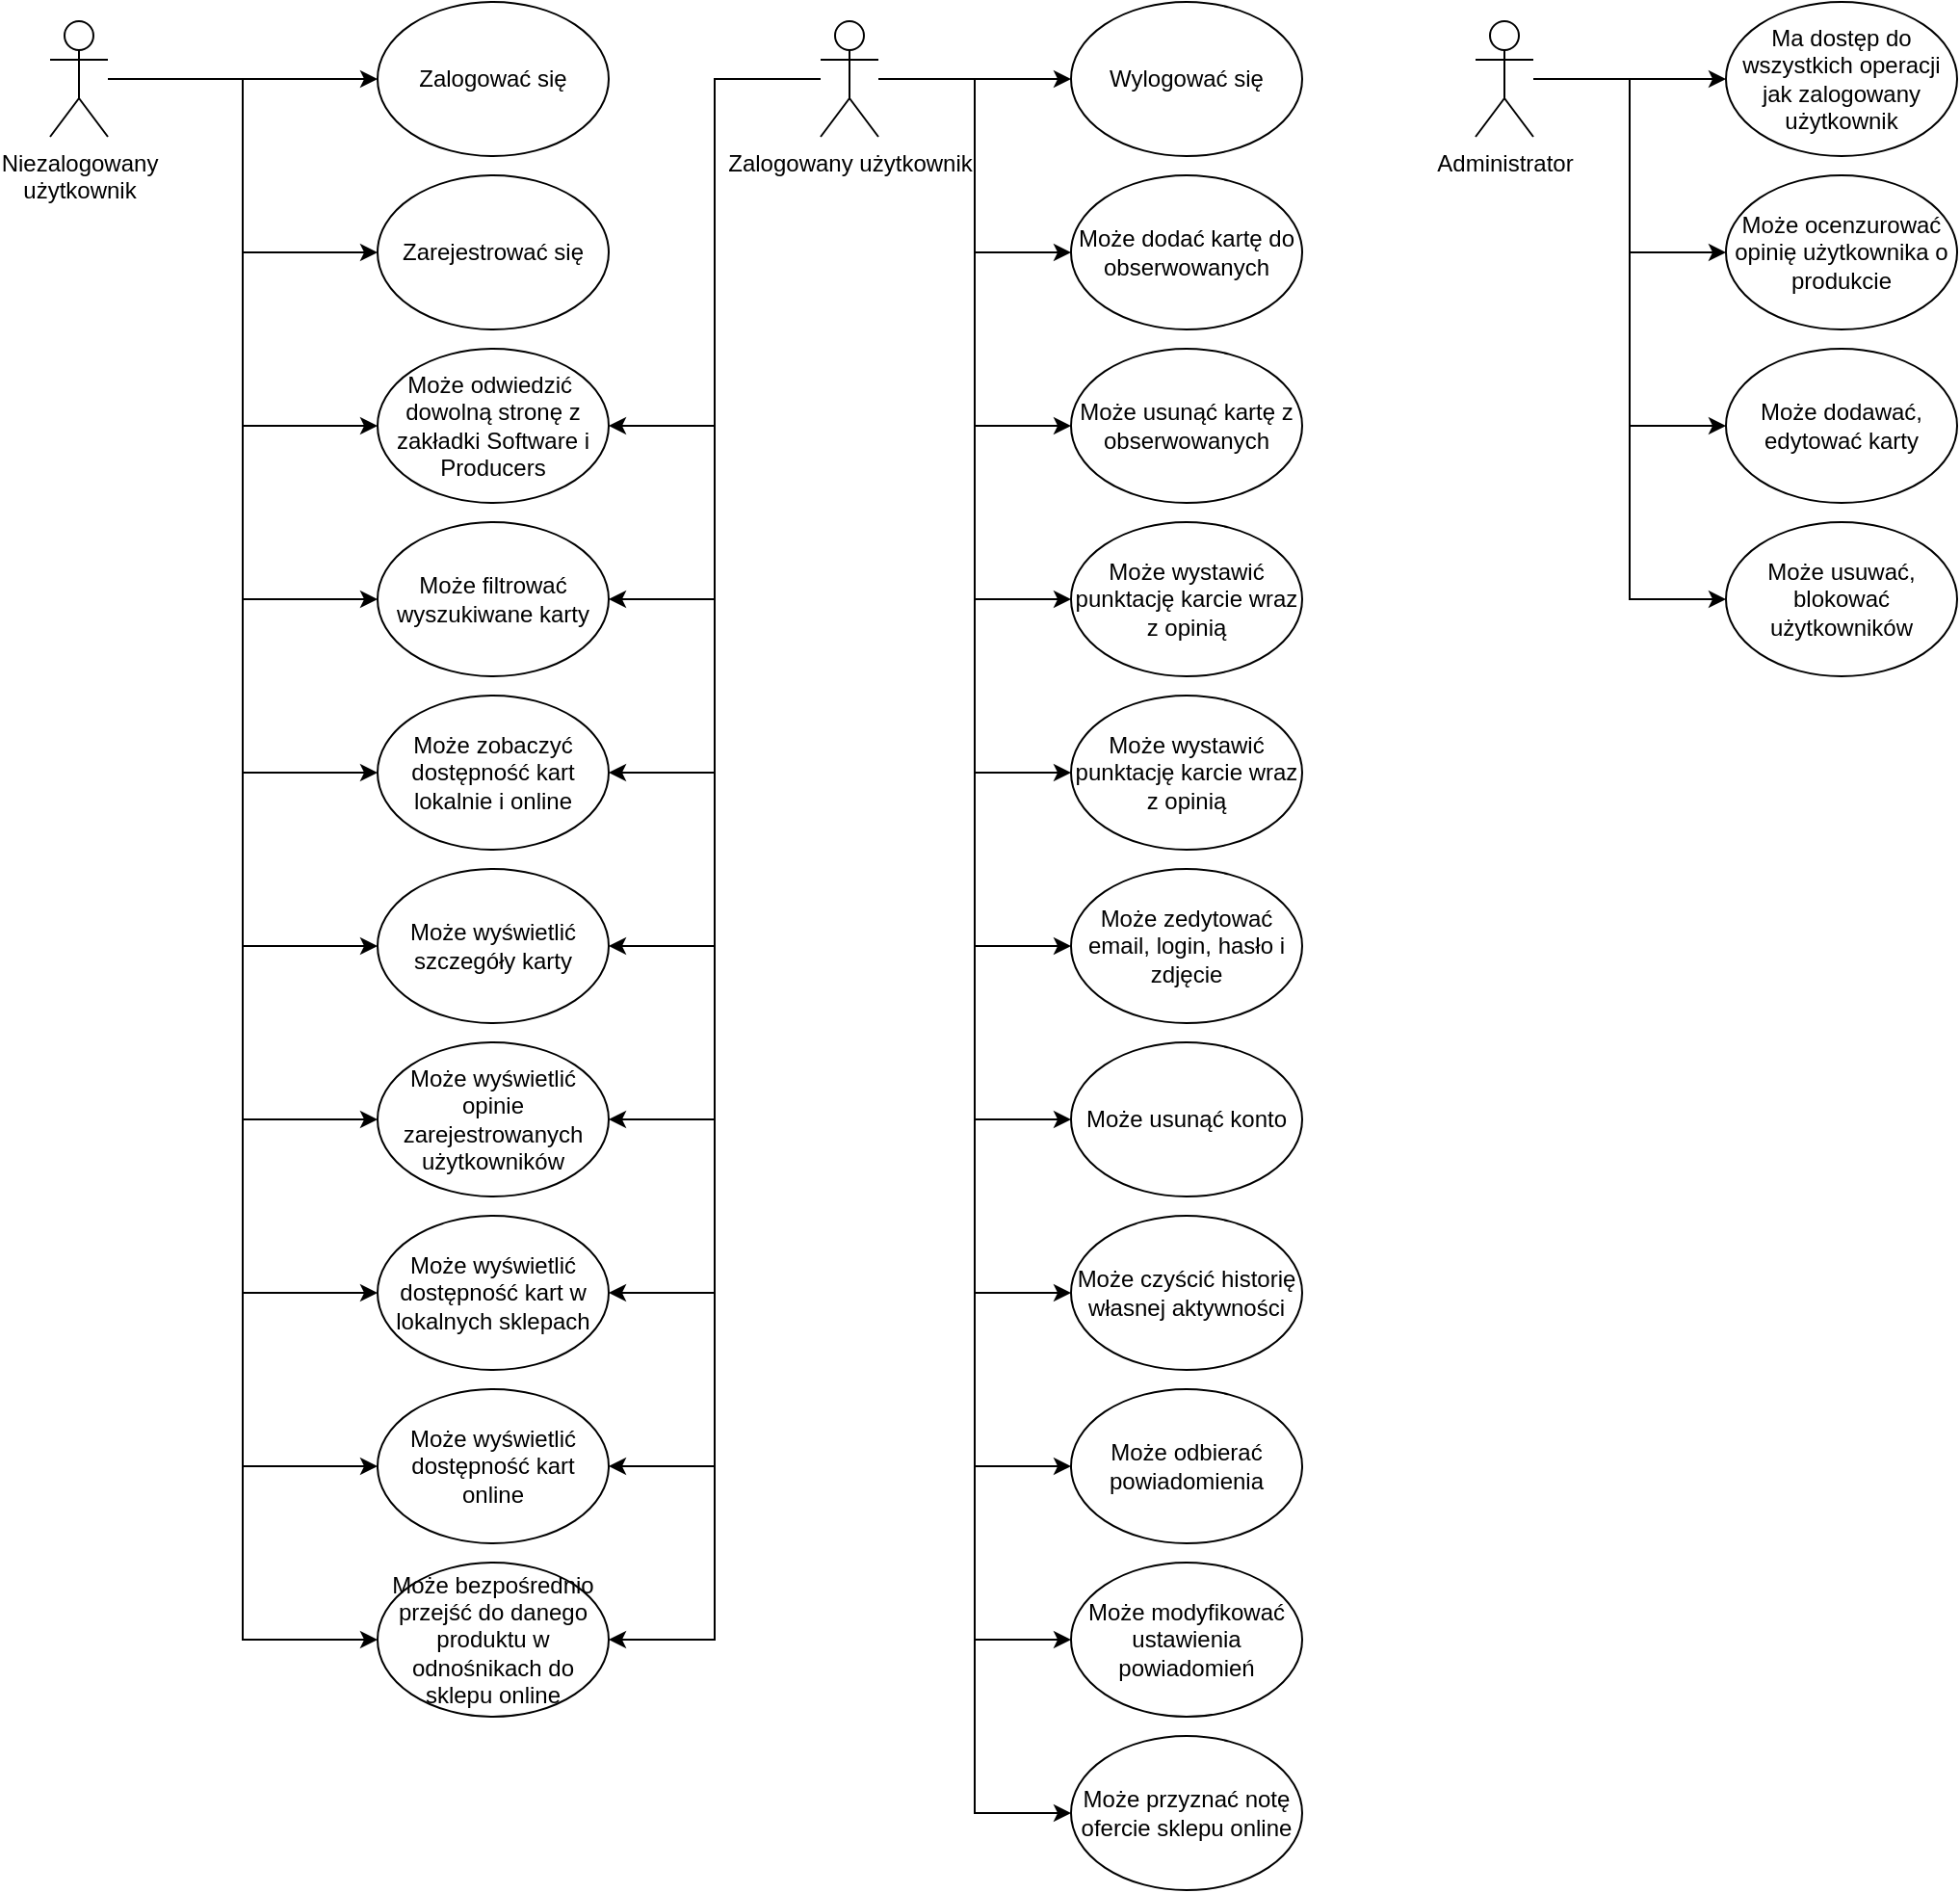 <mxfile version="17.1.2" type="github">
  <diagram id="Cd6BhcrolfEhPZ65JzqN" name="Page-1">
    <mxGraphModel dx="1783" dy="967" grid="1" gridSize="10" guides="1" tooltips="1" connect="1" arrows="1" fold="1" page="1" pageScale="1" pageWidth="827" pageHeight="1169" math="0" shadow="0">
      <root>
        <mxCell id="0" />
        <mxCell id="1" parent="0" />
        <mxCell id="fwplVJWOsPXJhr-Jf8AC-3" style="edgeStyle=orthogonalEdgeStyle;rounded=0;orthogonalLoop=1;jettySize=auto;html=1;entryX=0;entryY=0.5;entryDx=0;entryDy=0;" edge="1" parent="1" source="fwplVJWOsPXJhr-Jf8AC-1" target="fwplVJWOsPXJhr-Jf8AC-2">
          <mxGeometry relative="1" as="geometry" />
        </mxCell>
        <mxCell id="fwplVJWOsPXJhr-Jf8AC-5" style="edgeStyle=orthogonalEdgeStyle;rounded=0;orthogonalLoop=1;jettySize=auto;html=1;entryX=0;entryY=0.5;entryDx=0;entryDy=0;" edge="1" parent="1" source="fwplVJWOsPXJhr-Jf8AC-1" target="fwplVJWOsPXJhr-Jf8AC-4">
          <mxGeometry relative="1" as="geometry" />
        </mxCell>
        <mxCell id="fwplVJWOsPXJhr-Jf8AC-7" style="edgeStyle=orthogonalEdgeStyle;rounded=0;orthogonalLoop=1;jettySize=auto;html=1;entryX=0;entryY=0.5;entryDx=0;entryDy=0;" edge="1" parent="1" source="fwplVJWOsPXJhr-Jf8AC-1" target="fwplVJWOsPXJhr-Jf8AC-6">
          <mxGeometry relative="1" as="geometry" />
        </mxCell>
        <mxCell id="fwplVJWOsPXJhr-Jf8AC-9" style="edgeStyle=orthogonalEdgeStyle;rounded=0;orthogonalLoop=1;jettySize=auto;html=1;entryX=0;entryY=0.5;entryDx=0;entryDy=0;" edge="1" parent="1" source="fwplVJWOsPXJhr-Jf8AC-1" target="fwplVJWOsPXJhr-Jf8AC-8">
          <mxGeometry relative="1" as="geometry" />
        </mxCell>
        <mxCell id="fwplVJWOsPXJhr-Jf8AC-11" style="edgeStyle=orthogonalEdgeStyle;rounded=0;orthogonalLoop=1;jettySize=auto;html=1;entryX=0;entryY=0.5;entryDx=0;entryDy=0;" edge="1" parent="1" source="fwplVJWOsPXJhr-Jf8AC-1" target="fwplVJWOsPXJhr-Jf8AC-10">
          <mxGeometry relative="1" as="geometry" />
        </mxCell>
        <mxCell id="fwplVJWOsPXJhr-Jf8AC-13" style="edgeStyle=orthogonalEdgeStyle;rounded=0;orthogonalLoop=1;jettySize=auto;html=1;entryX=0;entryY=0.5;entryDx=0;entryDy=0;" edge="1" parent="1" source="fwplVJWOsPXJhr-Jf8AC-1" target="fwplVJWOsPXJhr-Jf8AC-12">
          <mxGeometry relative="1" as="geometry" />
        </mxCell>
        <mxCell id="fwplVJWOsPXJhr-Jf8AC-17" style="edgeStyle=orthogonalEdgeStyle;rounded=0;orthogonalLoop=1;jettySize=auto;html=1;entryX=0;entryY=0.5;entryDx=0;entryDy=0;" edge="1" parent="1" source="fwplVJWOsPXJhr-Jf8AC-1" target="fwplVJWOsPXJhr-Jf8AC-14">
          <mxGeometry relative="1" as="geometry" />
        </mxCell>
        <mxCell id="fwplVJWOsPXJhr-Jf8AC-18" style="edgeStyle=orthogonalEdgeStyle;rounded=0;orthogonalLoop=1;jettySize=auto;html=1;entryX=0;entryY=0.5;entryDx=0;entryDy=0;" edge="1" parent="1" source="fwplVJWOsPXJhr-Jf8AC-1" target="fwplVJWOsPXJhr-Jf8AC-15">
          <mxGeometry relative="1" as="geometry" />
        </mxCell>
        <mxCell id="fwplVJWOsPXJhr-Jf8AC-19" style="edgeStyle=orthogonalEdgeStyle;rounded=0;orthogonalLoop=1;jettySize=auto;html=1;entryX=0;entryY=0.5;entryDx=0;entryDy=0;" edge="1" parent="1" source="fwplVJWOsPXJhr-Jf8AC-1" target="fwplVJWOsPXJhr-Jf8AC-16">
          <mxGeometry relative="1" as="geometry" />
        </mxCell>
        <mxCell id="fwplVJWOsPXJhr-Jf8AC-39" style="edgeStyle=orthogonalEdgeStyle;rounded=0;orthogonalLoop=1;jettySize=auto;html=1;entryX=0;entryY=0.5;entryDx=0;entryDy=0;" edge="1" parent="1" source="fwplVJWOsPXJhr-Jf8AC-1" target="fwplVJWOsPXJhr-Jf8AC-38">
          <mxGeometry relative="1" as="geometry" />
        </mxCell>
        <mxCell id="fwplVJWOsPXJhr-Jf8AC-1" value="Niezalogowany&lt;br&gt;użytkownik&lt;br&gt;" style="shape=umlActor;verticalLabelPosition=bottom;verticalAlign=top;html=1;outlineConnect=0;" vertex="1" parent="1">
          <mxGeometry x="50" y="30" width="30" height="60" as="geometry" />
        </mxCell>
        <mxCell id="fwplVJWOsPXJhr-Jf8AC-2" value="Zalogować się" style="ellipse;whiteSpace=wrap;html=1;" vertex="1" parent="1">
          <mxGeometry x="220" y="20" width="120" height="80" as="geometry" />
        </mxCell>
        <mxCell id="fwplVJWOsPXJhr-Jf8AC-4" value="Zarejestrować się" style="ellipse;whiteSpace=wrap;html=1;" vertex="1" parent="1">
          <mxGeometry x="220" y="110" width="120" height="80" as="geometry" />
        </mxCell>
        <mxCell id="fwplVJWOsPXJhr-Jf8AC-6" value="Może odwiedzić&amp;nbsp;&lt;br&gt;dowolną stronę z zakładki Software i Producers" style="ellipse;whiteSpace=wrap;html=1;" vertex="1" parent="1">
          <mxGeometry x="220" y="200" width="120" height="80" as="geometry" />
        </mxCell>
        <mxCell id="fwplVJWOsPXJhr-Jf8AC-8" value="Może filtrować wyszukiwane karty" style="ellipse;whiteSpace=wrap;html=1;" vertex="1" parent="1">
          <mxGeometry x="220" y="290" width="120" height="80" as="geometry" />
        </mxCell>
        <mxCell id="fwplVJWOsPXJhr-Jf8AC-10" value="Może zobaczyć dostępność kart lokalnie i online" style="ellipse;whiteSpace=wrap;html=1;" vertex="1" parent="1">
          <mxGeometry x="220" y="380" width="120" height="80" as="geometry" />
        </mxCell>
        <mxCell id="fwplVJWOsPXJhr-Jf8AC-12" value="Może wyświetlić szczegóły karty" style="ellipse;whiteSpace=wrap;html=1;" vertex="1" parent="1">
          <mxGeometry x="220" y="470" width="120" height="80" as="geometry" />
        </mxCell>
        <mxCell id="fwplVJWOsPXJhr-Jf8AC-14" value="Może wyświetlić opinie zarejestrowanych użytkowników" style="ellipse;whiteSpace=wrap;html=1;" vertex="1" parent="1">
          <mxGeometry x="220" y="560" width="120" height="80" as="geometry" />
        </mxCell>
        <mxCell id="fwplVJWOsPXJhr-Jf8AC-15" value="Może wyświetlić dostępność kart w lokalnych sklepach" style="ellipse;whiteSpace=wrap;html=1;" vertex="1" parent="1">
          <mxGeometry x="220" y="650" width="120" height="80" as="geometry" />
        </mxCell>
        <mxCell id="fwplVJWOsPXJhr-Jf8AC-16" value="Może wyświetlić dostępność kart online" style="ellipse;whiteSpace=wrap;html=1;" vertex="1" parent="1">
          <mxGeometry x="220" y="740" width="120" height="80" as="geometry" />
        </mxCell>
        <mxCell id="fwplVJWOsPXJhr-Jf8AC-22" style="edgeStyle=orthogonalEdgeStyle;rounded=0;orthogonalLoop=1;jettySize=auto;html=1;entryX=1;entryY=0.5;entryDx=0;entryDy=0;" edge="1" parent="1" source="fwplVJWOsPXJhr-Jf8AC-20" target="fwplVJWOsPXJhr-Jf8AC-6">
          <mxGeometry relative="1" as="geometry" />
        </mxCell>
        <mxCell id="fwplVJWOsPXJhr-Jf8AC-23" style="edgeStyle=orthogonalEdgeStyle;rounded=0;orthogonalLoop=1;jettySize=auto;html=1;entryX=1;entryY=0.5;entryDx=0;entryDy=0;" edge="1" parent="1" source="fwplVJWOsPXJhr-Jf8AC-20" target="fwplVJWOsPXJhr-Jf8AC-8">
          <mxGeometry relative="1" as="geometry" />
        </mxCell>
        <mxCell id="fwplVJWOsPXJhr-Jf8AC-24" style="edgeStyle=orthogonalEdgeStyle;rounded=0;orthogonalLoop=1;jettySize=auto;html=1;entryX=1;entryY=0.5;entryDx=0;entryDy=0;" edge="1" parent="1" source="fwplVJWOsPXJhr-Jf8AC-20" target="fwplVJWOsPXJhr-Jf8AC-10">
          <mxGeometry relative="1" as="geometry" />
        </mxCell>
        <mxCell id="fwplVJWOsPXJhr-Jf8AC-25" style="edgeStyle=orthogonalEdgeStyle;rounded=0;orthogonalLoop=1;jettySize=auto;html=1;entryX=1;entryY=0.5;entryDx=0;entryDy=0;" edge="1" parent="1" source="fwplVJWOsPXJhr-Jf8AC-20" target="fwplVJWOsPXJhr-Jf8AC-12">
          <mxGeometry relative="1" as="geometry" />
        </mxCell>
        <mxCell id="fwplVJWOsPXJhr-Jf8AC-26" style="edgeStyle=orthogonalEdgeStyle;rounded=0;orthogonalLoop=1;jettySize=auto;html=1;entryX=1;entryY=0.5;entryDx=0;entryDy=0;" edge="1" parent="1" source="fwplVJWOsPXJhr-Jf8AC-20" target="fwplVJWOsPXJhr-Jf8AC-14">
          <mxGeometry relative="1" as="geometry" />
        </mxCell>
        <mxCell id="fwplVJWOsPXJhr-Jf8AC-27" style="edgeStyle=orthogonalEdgeStyle;rounded=0;orthogonalLoop=1;jettySize=auto;html=1;entryX=1;entryY=0.5;entryDx=0;entryDy=0;" edge="1" parent="1" source="fwplVJWOsPXJhr-Jf8AC-20" target="fwplVJWOsPXJhr-Jf8AC-15">
          <mxGeometry relative="1" as="geometry" />
        </mxCell>
        <mxCell id="fwplVJWOsPXJhr-Jf8AC-28" style="edgeStyle=orthogonalEdgeStyle;rounded=0;orthogonalLoop=1;jettySize=auto;html=1;entryX=1;entryY=0.5;entryDx=0;entryDy=0;" edge="1" parent="1" source="fwplVJWOsPXJhr-Jf8AC-20" target="fwplVJWOsPXJhr-Jf8AC-16">
          <mxGeometry relative="1" as="geometry" />
        </mxCell>
        <mxCell id="fwplVJWOsPXJhr-Jf8AC-30" style="edgeStyle=orthogonalEdgeStyle;rounded=0;orthogonalLoop=1;jettySize=auto;html=1;entryX=0;entryY=0.5;entryDx=0;entryDy=0;" edge="1" parent="1" source="fwplVJWOsPXJhr-Jf8AC-20" target="fwplVJWOsPXJhr-Jf8AC-29">
          <mxGeometry relative="1" as="geometry" />
        </mxCell>
        <mxCell id="fwplVJWOsPXJhr-Jf8AC-33" style="edgeStyle=orthogonalEdgeStyle;rounded=0;orthogonalLoop=1;jettySize=auto;html=1;entryX=0;entryY=0.5;entryDx=0;entryDy=0;" edge="1" parent="1" source="fwplVJWOsPXJhr-Jf8AC-20" target="fwplVJWOsPXJhr-Jf8AC-31">
          <mxGeometry relative="1" as="geometry" />
        </mxCell>
        <mxCell id="fwplVJWOsPXJhr-Jf8AC-34" style="edgeStyle=orthogonalEdgeStyle;rounded=0;orthogonalLoop=1;jettySize=auto;html=1;entryX=0;entryY=0.5;entryDx=0;entryDy=0;" edge="1" parent="1" source="fwplVJWOsPXJhr-Jf8AC-20" target="fwplVJWOsPXJhr-Jf8AC-32">
          <mxGeometry relative="1" as="geometry" />
        </mxCell>
        <mxCell id="fwplVJWOsPXJhr-Jf8AC-36" style="edgeStyle=orthogonalEdgeStyle;rounded=0;orthogonalLoop=1;jettySize=auto;html=1;entryX=0;entryY=0.5;entryDx=0;entryDy=0;" edge="1" parent="1" source="fwplVJWOsPXJhr-Jf8AC-20" target="fwplVJWOsPXJhr-Jf8AC-35">
          <mxGeometry relative="1" as="geometry" />
        </mxCell>
        <mxCell id="fwplVJWOsPXJhr-Jf8AC-40" style="edgeStyle=orthogonalEdgeStyle;rounded=0;orthogonalLoop=1;jettySize=auto;html=1;entryX=1;entryY=0.5;entryDx=0;entryDy=0;" edge="1" parent="1" source="fwplVJWOsPXJhr-Jf8AC-20" target="fwplVJWOsPXJhr-Jf8AC-38">
          <mxGeometry relative="1" as="geometry" />
        </mxCell>
        <mxCell id="fwplVJWOsPXJhr-Jf8AC-41" style="edgeStyle=orthogonalEdgeStyle;rounded=0;orthogonalLoop=1;jettySize=auto;html=1;entryX=0;entryY=0.5;entryDx=0;entryDy=0;" edge="1" parent="1" source="fwplVJWOsPXJhr-Jf8AC-20" target="fwplVJWOsPXJhr-Jf8AC-37">
          <mxGeometry relative="1" as="geometry" />
        </mxCell>
        <mxCell id="fwplVJWOsPXJhr-Jf8AC-43" style="edgeStyle=orthogonalEdgeStyle;rounded=0;orthogonalLoop=1;jettySize=auto;html=1;entryX=0;entryY=0.5;entryDx=0;entryDy=0;" edge="1" parent="1" source="fwplVJWOsPXJhr-Jf8AC-20" target="fwplVJWOsPXJhr-Jf8AC-42">
          <mxGeometry relative="1" as="geometry" />
        </mxCell>
        <mxCell id="fwplVJWOsPXJhr-Jf8AC-46" style="edgeStyle=orthogonalEdgeStyle;rounded=0;orthogonalLoop=1;jettySize=auto;html=1;entryX=0;entryY=0.5;entryDx=0;entryDy=0;" edge="1" parent="1" source="fwplVJWOsPXJhr-Jf8AC-20" target="fwplVJWOsPXJhr-Jf8AC-44">
          <mxGeometry relative="1" as="geometry" />
        </mxCell>
        <mxCell id="fwplVJWOsPXJhr-Jf8AC-47" style="edgeStyle=orthogonalEdgeStyle;rounded=0;orthogonalLoop=1;jettySize=auto;html=1;entryX=0;entryY=0.5;entryDx=0;entryDy=0;" edge="1" parent="1" source="fwplVJWOsPXJhr-Jf8AC-20" target="fwplVJWOsPXJhr-Jf8AC-45">
          <mxGeometry relative="1" as="geometry" />
        </mxCell>
        <mxCell id="fwplVJWOsPXJhr-Jf8AC-50" style="edgeStyle=orthogonalEdgeStyle;rounded=0;orthogonalLoop=1;jettySize=auto;html=1;entryX=0;entryY=0.5;entryDx=0;entryDy=0;" edge="1" parent="1" source="fwplVJWOsPXJhr-Jf8AC-20" target="fwplVJWOsPXJhr-Jf8AC-48">
          <mxGeometry relative="1" as="geometry" />
        </mxCell>
        <mxCell id="fwplVJWOsPXJhr-Jf8AC-51" style="edgeStyle=orthogonalEdgeStyle;rounded=0;orthogonalLoop=1;jettySize=auto;html=1;entryX=0;entryY=0.5;entryDx=0;entryDy=0;" edge="1" parent="1" source="fwplVJWOsPXJhr-Jf8AC-20" target="fwplVJWOsPXJhr-Jf8AC-49">
          <mxGeometry relative="1" as="geometry" />
        </mxCell>
        <mxCell id="fwplVJWOsPXJhr-Jf8AC-53" style="edgeStyle=orthogonalEdgeStyle;rounded=0;orthogonalLoop=1;jettySize=auto;html=1;entryX=0;entryY=0.5;entryDx=0;entryDy=0;" edge="1" parent="1" source="fwplVJWOsPXJhr-Jf8AC-20" target="fwplVJWOsPXJhr-Jf8AC-52">
          <mxGeometry relative="1" as="geometry" />
        </mxCell>
        <mxCell id="fwplVJWOsPXJhr-Jf8AC-20" value="Zalogowany użytkownik" style="shape=umlActor;verticalLabelPosition=bottom;verticalAlign=top;html=1;outlineConnect=0;" vertex="1" parent="1">
          <mxGeometry x="450" y="30" width="30" height="60" as="geometry" />
        </mxCell>
        <mxCell id="fwplVJWOsPXJhr-Jf8AC-29" value="Wylogować się" style="ellipse;whiteSpace=wrap;html=1;" vertex="1" parent="1">
          <mxGeometry x="580" y="20" width="120" height="80" as="geometry" />
        </mxCell>
        <mxCell id="fwplVJWOsPXJhr-Jf8AC-31" value="Może dodać kartę do obserwowanych" style="ellipse;whiteSpace=wrap;html=1;" vertex="1" parent="1">
          <mxGeometry x="580" y="110" width="120" height="80" as="geometry" />
        </mxCell>
        <mxCell id="fwplVJWOsPXJhr-Jf8AC-32" value="Może usunąć kartę z obserwowanych" style="ellipse;whiteSpace=wrap;html=1;" vertex="1" parent="1">
          <mxGeometry x="580" y="200" width="120" height="80" as="geometry" />
        </mxCell>
        <mxCell id="fwplVJWOsPXJhr-Jf8AC-35" value="Może wystawić punktację karcie wraz z opinią" style="ellipse;whiteSpace=wrap;html=1;" vertex="1" parent="1">
          <mxGeometry x="580" y="290" width="120" height="80" as="geometry" />
        </mxCell>
        <mxCell id="fwplVJWOsPXJhr-Jf8AC-37" value="Może wystawić punktację karcie wraz z opinią" style="ellipse;whiteSpace=wrap;html=1;" vertex="1" parent="1">
          <mxGeometry x="580" y="380" width="120" height="80" as="geometry" />
        </mxCell>
        <mxCell id="fwplVJWOsPXJhr-Jf8AC-38" value="Może bezpośrednio przejść do danego produktu w odnośnikach do sklepu online" style="ellipse;whiteSpace=wrap;html=1;" vertex="1" parent="1">
          <mxGeometry x="220" y="830" width="120" height="80" as="geometry" />
        </mxCell>
        <mxCell id="fwplVJWOsPXJhr-Jf8AC-42" value="Może zedytować email, login, hasło i zdjęcie" style="ellipse;whiteSpace=wrap;html=1;" vertex="1" parent="1">
          <mxGeometry x="580" y="470" width="120" height="80" as="geometry" />
        </mxCell>
        <mxCell id="fwplVJWOsPXJhr-Jf8AC-44" value="Może usunąć konto" style="ellipse;whiteSpace=wrap;html=1;" vertex="1" parent="1">
          <mxGeometry x="580" y="560" width="120" height="80" as="geometry" />
        </mxCell>
        <mxCell id="fwplVJWOsPXJhr-Jf8AC-45" value="Może czyścić historię własnej aktywności" style="ellipse;whiteSpace=wrap;html=1;" vertex="1" parent="1">
          <mxGeometry x="580" y="650" width="120" height="80" as="geometry" />
        </mxCell>
        <mxCell id="fwplVJWOsPXJhr-Jf8AC-48" value="Może odbierać powiadomienia" style="ellipse;whiteSpace=wrap;html=1;" vertex="1" parent="1">
          <mxGeometry x="580" y="740" width="120" height="80" as="geometry" />
        </mxCell>
        <mxCell id="fwplVJWOsPXJhr-Jf8AC-49" value="Może modyfikować ustawienia powiadomień" style="ellipse;whiteSpace=wrap;html=1;" vertex="1" parent="1">
          <mxGeometry x="580" y="830" width="120" height="80" as="geometry" />
        </mxCell>
        <mxCell id="fwplVJWOsPXJhr-Jf8AC-52" value="Może przyznać notę ofercie sklepu online" style="ellipse;whiteSpace=wrap;html=1;" vertex="1" parent="1">
          <mxGeometry x="580" y="920" width="120" height="80" as="geometry" />
        </mxCell>
        <mxCell id="fwplVJWOsPXJhr-Jf8AC-56" style="edgeStyle=orthogonalEdgeStyle;rounded=0;orthogonalLoop=1;jettySize=auto;html=1;entryX=0;entryY=0.5;entryDx=0;entryDy=0;" edge="1" parent="1" source="fwplVJWOsPXJhr-Jf8AC-54" target="fwplVJWOsPXJhr-Jf8AC-55">
          <mxGeometry relative="1" as="geometry" />
        </mxCell>
        <mxCell id="fwplVJWOsPXJhr-Jf8AC-58" style="edgeStyle=orthogonalEdgeStyle;rounded=0;orthogonalLoop=1;jettySize=auto;html=1;entryX=0;entryY=0.5;entryDx=0;entryDy=0;" edge="1" parent="1" source="fwplVJWOsPXJhr-Jf8AC-54" target="fwplVJWOsPXJhr-Jf8AC-57">
          <mxGeometry relative="1" as="geometry" />
        </mxCell>
        <mxCell id="fwplVJWOsPXJhr-Jf8AC-60" style="edgeStyle=orthogonalEdgeStyle;rounded=0;orthogonalLoop=1;jettySize=auto;html=1;entryX=0;entryY=0.5;entryDx=0;entryDy=0;" edge="1" parent="1" source="fwplVJWOsPXJhr-Jf8AC-54" target="fwplVJWOsPXJhr-Jf8AC-59">
          <mxGeometry relative="1" as="geometry" />
        </mxCell>
        <mxCell id="fwplVJWOsPXJhr-Jf8AC-64" style="edgeStyle=orthogonalEdgeStyle;rounded=0;orthogonalLoop=1;jettySize=auto;html=1;entryX=0;entryY=0.5;entryDx=0;entryDy=0;" edge="1" parent="1" source="fwplVJWOsPXJhr-Jf8AC-54" target="fwplVJWOsPXJhr-Jf8AC-63">
          <mxGeometry relative="1" as="geometry" />
        </mxCell>
        <mxCell id="fwplVJWOsPXJhr-Jf8AC-54" value="Administrator" style="shape=umlActor;verticalLabelPosition=bottom;verticalAlign=top;html=1;outlineConnect=0;" vertex="1" parent="1">
          <mxGeometry x="790" y="30" width="30" height="60" as="geometry" />
        </mxCell>
        <mxCell id="fwplVJWOsPXJhr-Jf8AC-55" value="Ma dostęp do wszystkich operacji&lt;br&gt;jak zalogowany użytkownik" style="ellipse;whiteSpace=wrap;html=1;" vertex="1" parent="1">
          <mxGeometry x="920" y="20" width="120" height="80" as="geometry" />
        </mxCell>
        <mxCell id="fwplVJWOsPXJhr-Jf8AC-57" value="Może ocenzurować opinię użytkownika o produkcie" style="ellipse;whiteSpace=wrap;html=1;" vertex="1" parent="1">
          <mxGeometry x="920" y="110" width="120" height="80" as="geometry" />
        </mxCell>
        <mxCell id="fwplVJWOsPXJhr-Jf8AC-59" value="Może dodawać, edytować karty" style="ellipse;whiteSpace=wrap;html=1;" vertex="1" parent="1">
          <mxGeometry x="920" y="200" width="120" height="80" as="geometry" />
        </mxCell>
        <mxCell id="fwplVJWOsPXJhr-Jf8AC-63" value="Może usuwać, blokować użytkowników" style="ellipse;whiteSpace=wrap;html=1;" vertex="1" parent="1">
          <mxGeometry x="920" y="290" width="120" height="80" as="geometry" />
        </mxCell>
      </root>
    </mxGraphModel>
  </diagram>
</mxfile>
